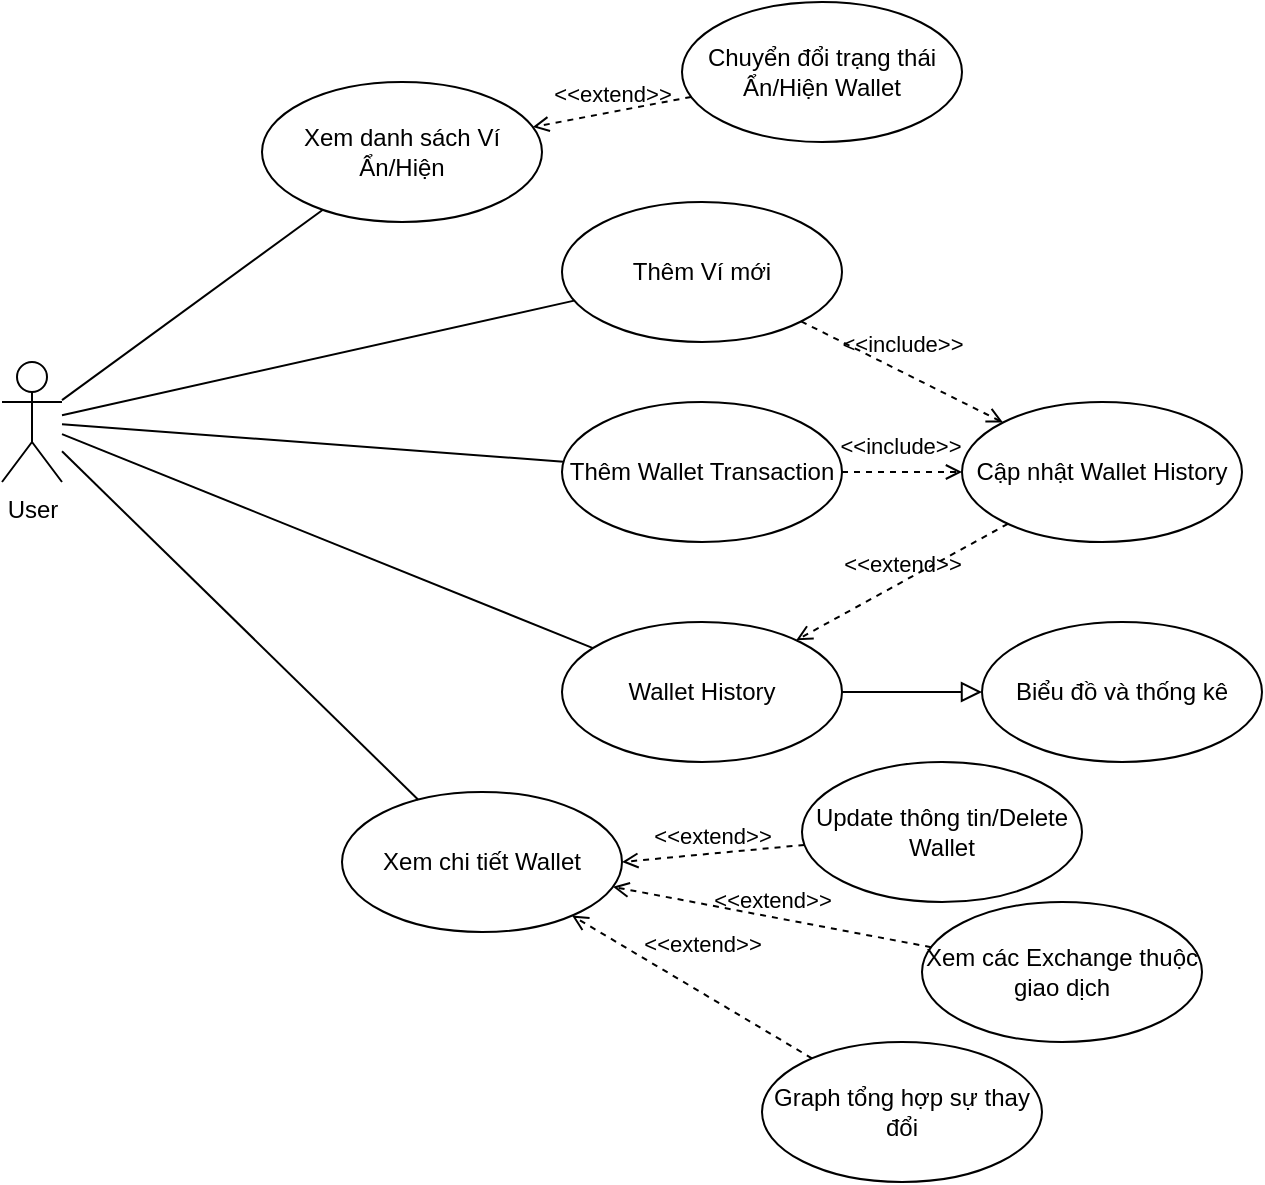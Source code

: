 <mxfile version="24.5.4" type="device">
  <diagram name="Trang-1" id="vR_K7v93OlYOnZWCah8B">
    <mxGraphModel dx="1034" dy="446" grid="1" gridSize="10" guides="1" tooltips="1" connect="1" arrows="1" fold="1" page="1" pageScale="1" pageWidth="827" pageHeight="1169" math="0" shadow="0">
      <root>
        <mxCell id="0" />
        <mxCell id="1" parent="0" />
        <mxCell id="3OmY0LyoEJD2S5VbpKiA-1" value="User" style="shape=umlActor;verticalLabelPosition=bottom;verticalAlign=top;html=1;outlineConnect=0;" parent="1" vertex="1">
          <mxGeometry x="150" y="300" width="30" height="60" as="geometry" />
        </mxCell>
        <mxCell id="3OmY0LyoEJD2S5VbpKiA-4" value="Thêm Ví mới" style="ellipse;whiteSpace=wrap;html=1;" parent="1" vertex="1">
          <mxGeometry x="430" y="220" width="140" height="70" as="geometry" />
        </mxCell>
        <mxCell id="3OmY0LyoEJD2S5VbpKiA-5" value="Thêm Wallet Transaction" style="ellipse;whiteSpace=wrap;html=1;" parent="1" vertex="1">
          <mxGeometry x="430" y="320" width="140" height="70" as="geometry" />
        </mxCell>
        <mxCell id="3OmY0LyoEJD2S5VbpKiA-6" value="Wallet History" style="ellipse;whiteSpace=wrap;html=1;" parent="1" vertex="1">
          <mxGeometry x="430" y="430" width="140" height="70" as="geometry" />
        </mxCell>
        <mxCell id="3OmY0LyoEJD2S5VbpKiA-7" value="" style="endArrow=none;html=1;rounded=0;" parent="1" source="3OmY0LyoEJD2S5VbpKiA-1" target="3OmY0LyoEJD2S5VbpKiA-5" edge="1">
          <mxGeometry width="50" height="50" relative="1" as="geometry">
            <mxPoint x="210" y="464" as="sourcePoint" />
            <mxPoint x="364" y="320" as="targetPoint" />
          </mxGeometry>
        </mxCell>
        <mxCell id="3OmY0LyoEJD2S5VbpKiA-8" value="" style="endArrow=none;html=1;rounded=0;" parent="1" source="3OmY0LyoEJD2S5VbpKiA-1" target="3OmY0LyoEJD2S5VbpKiA-6" edge="1">
          <mxGeometry width="50" height="50" relative="1" as="geometry">
            <mxPoint x="190" y="341" as="sourcePoint" />
            <mxPoint x="441" y="360" as="targetPoint" />
          </mxGeometry>
        </mxCell>
        <mxCell id="3OmY0LyoEJD2S5VbpKiA-9" value="" style="endArrow=none;html=1;rounded=0;" parent="1" source="3OmY0LyoEJD2S5VbpKiA-1" target="3OmY0LyoEJD2S5VbpKiA-4" edge="1">
          <mxGeometry width="50" height="50" relative="1" as="geometry">
            <mxPoint x="200" y="351" as="sourcePoint" />
            <mxPoint x="451" y="370" as="targetPoint" />
          </mxGeometry>
        </mxCell>
        <mxCell id="3OmY0LyoEJD2S5VbpKiA-10" value="Cập nhật Wallet History" style="ellipse;whiteSpace=wrap;html=1;" parent="1" vertex="1">
          <mxGeometry x="630" y="320" width="140" height="70" as="geometry" />
        </mxCell>
        <mxCell id="3OmY0LyoEJD2S5VbpKiA-11" value="&amp;lt;&amp;lt;include&amp;gt;&amp;gt;" style="html=1;verticalAlign=bottom;labelBackgroundColor=none;endArrow=open;endFill=0;dashed=1;rounded=0;" parent="1" source="3OmY0LyoEJD2S5VbpKiA-4" target="3OmY0LyoEJD2S5VbpKiA-10" edge="1">
          <mxGeometry x="-0.04" y="4" width="160" relative="1" as="geometry">
            <mxPoint x="340" y="390" as="sourcePoint" />
            <mxPoint x="500" y="390" as="targetPoint" />
            <mxPoint as="offset" />
          </mxGeometry>
        </mxCell>
        <mxCell id="3OmY0LyoEJD2S5VbpKiA-12" value="&amp;lt;&amp;lt;include&amp;gt;&amp;gt;" style="html=1;verticalAlign=bottom;labelBackgroundColor=none;endArrow=open;endFill=0;dashed=1;rounded=0;" parent="1" source="3OmY0LyoEJD2S5VbpKiA-5" target="3OmY0LyoEJD2S5VbpKiA-10" edge="1">
          <mxGeometry x="-0.04" y="4" width="160" relative="1" as="geometry">
            <mxPoint x="559" y="290" as="sourcePoint" />
            <mxPoint x="661" y="340" as="targetPoint" />
            <mxPoint as="offset" />
          </mxGeometry>
        </mxCell>
        <mxCell id="3OmY0LyoEJD2S5VbpKiA-13" value="&amp;lt;&amp;lt;extend&amp;gt;&amp;gt;" style="html=1;verticalAlign=bottom;labelBackgroundColor=none;endArrow=open;endFill=0;dashed=1;rounded=0;" parent="1" source="3OmY0LyoEJD2S5VbpKiA-10" target="3OmY0LyoEJD2S5VbpKiA-6" edge="1">
          <mxGeometry width="160" relative="1" as="geometry">
            <mxPoint x="340" y="390" as="sourcePoint" />
            <mxPoint x="500" y="390" as="targetPoint" />
          </mxGeometry>
        </mxCell>
        <mxCell id="oXx6HA7nc2v3-skXkIQI-1" value="Biểu đồ và thống kê" style="ellipse;whiteSpace=wrap;html=1;" parent="1" vertex="1">
          <mxGeometry x="640" y="430" width="140" height="70" as="geometry" />
        </mxCell>
        <mxCell id="oXx6HA7nc2v3-skXkIQI-2" value="" style="endArrow=block;html=1;rounded=0;align=center;verticalAlign=bottom;endFill=0;labelBackgroundColor=none;endSize=8;" parent="1" target="oXx6HA7nc2v3-skXkIQI-1" edge="1">
          <mxGeometry relative="1" as="geometry">
            <mxPoint x="570" y="465" as="sourcePoint" />
            <mxPoint x="1014" y="541" as="targetPoint" />
          </mxGeometry>
        </mxCell>
        <mxCell id="oXx6HA7nc2v3-skXkIQI-3" value="" style="resizable=0;html=1;align=center;verticalAlign=top;labelBackgroundColor=none;" parent="oXx6HA7nc2v3-skXkIQI-2" connectable="0" vertex="1">
          <mxGeometry relative="1" as="geometry" />
        </mxCell>
        <mxCell id="_NYW4CDRAieGu-GcfVsq-1" value="Xem chi tiết Wallet" style="ellipse;whiteSpace=wrap;html=1;" vertex="1" parent="1">
          <mxGeometry x="320" y="515" width="140" height="70" as="geometry" />
        </mxCell>
        <mxCell id="_NYW4CDRAieGu-GcfVsq-2" value="" style="endArrow=none;html=1;rounded=0;" edge="1" parent="1" target="_NYW4CDRAieGu-GcfVsq-1" source="3OmY0LyoEJD2S5VbpKiA-1">
          <mxGeometry width="50" height="50" relative="1" as="geometry">
            <mxPoint x="180" y="420" as="sourcePoint" />
            <mxPoint x="441" y="444" as="targetPoint" />
          </mxGeometry>
        </mxCell>
        <mxCell id="_NYW4CDRAieGu-GcfVsq-3" value="Update thông tin/Delete Wallet" style="ellipse;whiteSpace=wrap;html=1;" vertex="1" parent="1">
          <mxGeometry x="550" y="500" width="140" height="70" as="geometry" />
        </mxCell>
        <mxCell id="_NYW4CDRAieGu-GcfVsq-4" value="Xem các Exchange thuộc giao dịch" style="ellipse;whiteSpace=wrap;html=1;" vertex="1" parent="1">
          <mxGeometry x="610" y="570" width="140" height="70" as="geometry" />
        </mxCell>
        <mxCell id="_NYW4CDRAieGu-GcfVsq-5" value="Graph tổng hợp sự thay đổi" style="ellipse;whiteSpace=wrap;html=1;" vertex="1" parent="1">
          <mxGeometry x="530" y="640" width="140" height="70" as="geometry" />
        </mxCell>
        <mxCell id="_NYW4CDRAieGu-GcfVsq-6" value="&amp;lt;&amp;lt;extend&amp;gt;&amp;gt;" style="html=1;verticalAlign=bottom;labelBackgroundColor=none;endArrow=open;endFill=0;dashed=1;rounded=0;entryX=1;entryY=0.5;entryDx=0;entryDy=0;" edge="1" parent="1" source="_NYW4CDRAieGu-GcfVsq-3" target="_NYW4CDRAieGu-GcfVsq-1">
          <mxGeometry width="160" relative="1" as="geometry">
            <mxPoint x="606" y="540" as="sourcePoint" />
            <mxPoint x="500" y="598" as="targetPoint" />
          </mxGeometry>
        </mxCell>
        <mxCell id="_NYW4CDRAieGu-GcfVsq-7" value="&amp;lt;&amp;lt;extend&amp;gt;&amp;gt;" style="html=1;verticalAlign=bottom;labelBackgroundColor=none;endArrow=open;endFill=0;dashed=1;rounded=0;" edge="1" parent="1" source="_NYW4CDRAieGu-GcfVsq-4" target="_NYW4CDRAieGu-GcfVsq-1">
          <mxGeometry width="160" relative="1" as="geometry">
            <mxPoint x="561" y="551" as="sourcePoint" />
            <mxPoint x="470" y="560" as="targetPoint" />
          </mxGeometry>
        </mxCell>
        <mxCell id="_NYW4CDRAieGu-GcfVsq-8" value="&amp;lt;&amp;lt;extend&amp;gt;&amp;gt;" style="html=1;verticalAlign=bottom;labelBackgroundColor=none;endArrow=open;endFill=0;dashed=1;rounded=0;" edge="1" parent="1" source="_NYW4CDRAieGu-GcfVsq-5" target="_NYW4CDRAieGu-GcfVsq-1">
          <mxGeometry x="0.03" y="-13" width="160" relative="1" as="geometry">
            <mxPoint x="571" y="561" as="sourcePoint" />
            <mxPoint x="480" y="570" as="targetPoint" />
            <mxPoint as="offset" />
          </mxGeometry>
        </mxCell>
        <mxCell id="_NYW4CDRAieGu-GcfVsq-9" value="Xem danh sách Ví Ẩn/Hiện" style="ellipse;whiteSpace=wrap;html=1;" vertex="1" parent="1">
          <mxGeometry x="280" y="160" width="140" height="70" as="geometry" />
        </mxCell>
        <mxCell id="_NYW4CDRAieGu-GcfVsq-10" value="" style="endArrow=none;html=1;rounded=0;" edge="1" parent="1" target="_NYW4CDRAieGu-GcfVsq-9" source="3OmY0LyoEJD2S5VbpKiA-1">
          <mxGeometry width="50" height="50" relative="1" as="geometry">
            <mxPoint x="30" y="267" as="sourcePoint" />
            <mxPoint x="301" y="310" as="targetPoint" />
          </mxGeometry>
        </mxCell>
        <mxCell id="_NYW4CDRAieGu-GcfVsq-11" value="Chuyển đổi trạng thái Ẩn/Hiện Wallet" style="ellipse;whiteSpace=wrap;html=1;" vertex="1" parent="1">
          <mxGeometry x="490.0" y="120" width="140" height="70" as="geometry" />
        </mxCell>
        <mxCell id="_NYW4CDRAieGu-GcfVsq-12" value="&amp;lt;&amp;lt;extend&amp;gt;&amp;gt;" style="html=1;verticalAlign=bottom;labelBackgroundColor=none;endArrow=open;endFill=0;dashed=1;rounded=0;" edge="1" parent="1" source="_NYW4CDRAieGu-GcfVsq-11" target="_NYW4CDRAieGu-GcfVsq-9">
          <mxGeometry width="160" relative="1" as="geometry">
            <mxPoint x="546" y="160" as="sourcePoint" />
            <mxPoint x="385.853" y="176.577" as="targetPoint" />
          </mxGeometry>
        </mxCell>
      </root>
    </mxGraphModel>
  </diagram>
</mxfile>
